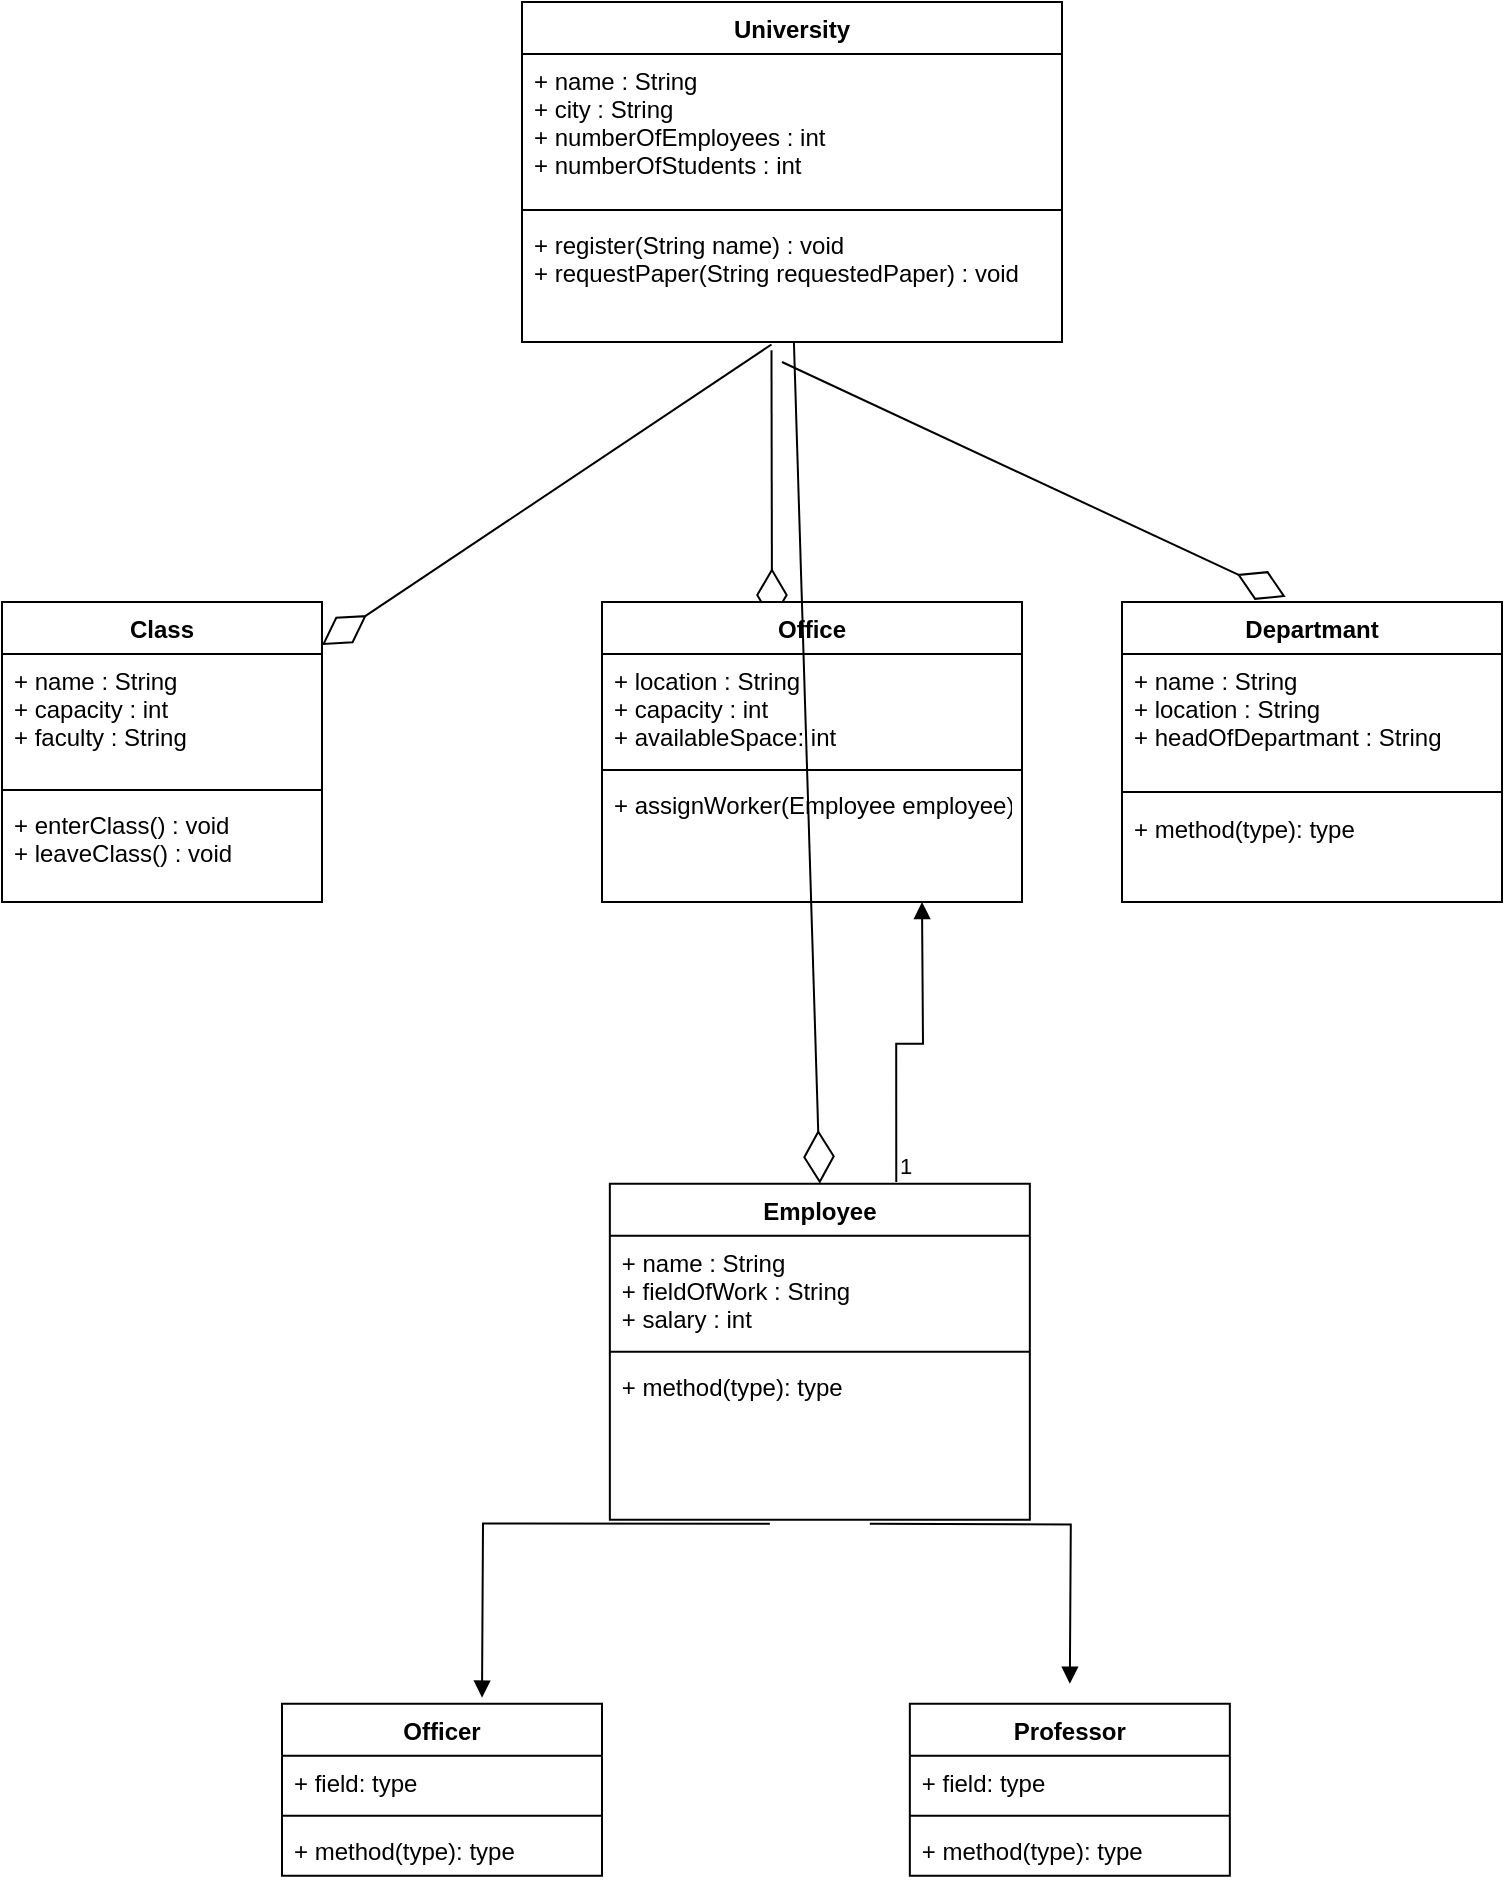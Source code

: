 <mxfile version="20.5.3" type="github"><diagram name="Page-1" id="c4acf3e9-155e-7222-9cf6-157b1a14988f"><mxGraphModel dx="780" dy="600" grid="1" gridSize="10" guides="1" tooltips="1" connect="1" arrows="1" fold="1" page="1" pageScale="1" pageWidth="850" pageHeight="1100" background="none" math="0" shadow="0"><root><mxCell id="0"/><mxCell id="1" parent="0"/><mxCell id="CapAS5i48ZYUZku-fRw_-2" value="University" style="swimlane;fontStyle=1;align=center;verticalAlign=top;childLayout=stackLayout;horizontal=1;startSize=26;horizontalStack=0;resizeParent=1;resizeParentMax=0;resizeLast=0;collapsible=1;marginBottom=0;" parent="1" vertex="1"><mxGeometry x="340" y="40" width="270" height="170" as="geometry"/></mxCell><mxCell id="CapAS5i48ZYUZku-fRw_-3" value="+ name : String&#10;+ city : String&#10;+ numberOfEmployees : int&#10;+ numberOfStudents : int" style="text;strokeColor=none;fillColor=none;align=left;verticalAlign=top;spacingLeft=4;spacingRight=4;overflow=hidden;rotatable=0;points=[[0,0.5],[1,0.5]];portConstraint=eastwest;" parent="CapAS5i48ZYUZku-fRw_-2" vertex="1"><mxGeometry y="26" width="270" height="74" as="geometry"/></mxCell><mxCell id="CapAS5i48ZYUZku-fRw_-4" value="" style="line;strokeWidth=1;fillColor=none;align=left;verticalAlign=middle;spacingTop=-1;spacingLeft=3;spacingRight=3;rotatable=0;labelPosition=right;points=[];portConstraint=eastwest;strokeColor=inherit;" parent="CapAS5i48ZYUZku-fRw_-2" vertex="1"><mxGeometry y="100" width="270" height="8" as="geometry"/></mxCell><mxCell id="CapAS5i48ZYUZku-fRw_-5" value="+ register(String name) : void&#10;+ requestPaper(String requestedPaper) : void" style="text;strokeColor=none;fillColor=none;align=left;verticalAlign=top;spacingLeft=4;spacingRight=4;overflow=hidden;rotatable=0;points=[[0,0.5],[1,0.5]];portConstraint=eastwest;" parent="CapAS5i48ZYUZku-fRw_-2" vertex="1"><mxGeometry y="108" width="270" height="62" as="geometry"/></mxCell><mxCell id="CapAS5i48ZYUZku-fRw_-8" value="" style="endArrow=diamondThin;endFill=0;endSize=24;html=1;rounded=0;exitX=0.462;exitY=1.066;exitDx=0;exitDy=0;exitPerimeter=0;" parent="1" source="CapAS5i48ZYUZku-fRw_-5" edge="1"><mxGeometry width="160" relative="1" as="geometry"><mxPoint x="390" y="320" as="sourcePoint"/><mxPoint x="465" y="350" as="targetPoint"/></mxGeometry></mxCell><mxCell id="CapAS5i48ZYUZku-fRw_-9" value="" style="endArrow=diamondThin;endFill=0;endSize=24;html=1;rounded=0;exitX=0.462;exitY=1.02;exitDx=0;exitDy=0;exitPerimeter=0;" parent="1" source="CapAS5i48ZYUZku-fRw_-5" target="CapAS5i48ZYUZku-fRw_-23" edge="1"><mxGeometry width="160" relative="1" as="geometry"><mxPoint x="390" y="320" as="sourcePoint"/><mxPoint x="140" y="340" as="targetPoint"/></mxGeometry></mxCell><mxCell id="CapAS5i48ZYUZku-fRw_-10" value="" style="endArrow=diamondThin;endFill=0;endSize=24;html=1;rounded=0;entryX=0.431;entryY=-0.017;entryDx=0;entryDy=0;entryPerimeter=0;" parent="1" target="CapAS5i48ZYUZku-fRw_-19" edge="1"><mxGeometry width="160" relative="1" as="geometry"><mxPoint x="470" y="220" as="sourcePoint"/><mxPoint x="646.543" y="330.0" as="targetPoint"/></mxGeometry></mxCell><mxCell id="CapAS5i48ZYUZku-fRw_-15" value="Office" style="swimlane;fontStyle=1;align=center;verticalAlign=top;childLayout=stackLayout;horizontal=1;startSize=26;horizontalStack=0;resizeParent=1;resizeParentMax=0;resizeLast=0;collapsible=1;marginBottom=0;" parent="1" vertex="1"><mxGeometry x="380" y="340" width="210" height="150" as="geometry"/></mxCell><mxCell id="CapAS5i48ZYUZku-fRw_-16" value="+ location : String&#10;+ capacity : int&#10;+ availableSpace: int" style="text;strokeColor=none;fillColor=none;align=left;verticalAlign=top;spacingLeft=4;spacingRight=4;overflow=hidden;rotatable=0;points=[[0,0.5],[1,0.5]];portConstraint=eastwest;" parent="CapAS5i48ZYUZku-fRw_-15" vertex="1"><mxGeometry y="26" width="210" height="54" as="geometry"/></mxCell><mxCell id="CapAS5i48ZYUZku-fRw_-17" value="" style="line;strokeWidth=1;fillColor=none;align=left;verticalAlign=middle;spacingTop=-1;spacingLeft=3;spacingRight=3;rotatable=0;labelPosition=right;points=[];portConstraint=eastwest;strokeColor=inherit;" parent="CapAS5i48ZYUZku-fRw_-15" vertex="1"><mxGeometry y="80" width="210" height="8" as="geometry"/></mxCell><mxCell id="CapAS5i48ZYUZku-fRw_-18" value="+ assignWorker(Employee employee)" style="text;strokeColor=none;fillColor=none;align=left;verticalAlign=top;spacingLeft=4;spacingRight=4;overflow=hidden;rotatable=0;points=[[0,0.5],[1,0.5]];portConstraint=eastwest;" parent="CapAS5i48ZYUZku-fRw_-15" vertex="1"><mxGeometry y="88" width="210" height="62" as="geometry"/></mxCell><mxCell id="CapAS5i48ZYUZku-fRw_-19" value="Departmant" style="swimlane;fontStyle=1;align=center;verticalAlign=top;childLayout=stackLayout;horizontal=1;startSize=26;horizontalStack=0;resizeParent=1;resizeParentMax=0;resizeLast=0;collapsible=1;marginBottom=0;" parent="1" vertex="1"><mxGeometry x="640" y="340" width="190" height="150" as="geometry"/></mxCell><mxCell id="CapAS5i48ZYUZku-fRw_-20" value="+ name : String&#10;+ location : String&#10;+ headOfDepartmant : String" style="text;strokeColor=none;fillColor=none;align=left;verticalAlign=top;spacingLeft=4;spacingRight=4;overflow=hidden;rotatable=0;points=[[0,0.5],[1,0.5]];portConstraint=eastwest;" parent="CapAS5i48ZYUZku-fRw_-19" vertex="1"><mxGeometry y="26" width="190" height="64" as="geometry"/></mxCell><mxCell id="CapAS5i48ZYUZku-fRw_-21" value="" style="line;strokeWidth=1;fillColor=none;align=left;verticalAlign=middle;spacingTop=-1;spacingLeft=3;spacingRight=3;rotatable=0;labelPosition=right;points=[];portConstraint=eastwest;strokeColor=inherit;" parent="CapAS5i48ZYUZku-fRw_-19" vertex="1"><mxGeometry y="90" width="190" height="10" as="geometry"/></mxCell><mxCell id="CapAS5i48ZYUZku-fRw_-22" value="+ method(type): type" style="text;strokeColor=none;fillColor=none;align=left;verticalAlign=top;spacingLeft=4;spacingRight=4;overflow=hidden;rotatable=0;points=[[0,0.5],[1,0.5]];portConstraint=eastwest;" parent="CapAS5i48ZYUZku-fRw_-19" vertex="1"><mxGeometry y="100" width="190" height="50" as="geometry"/></mxCell><mxCell id="CapAS5i48ZYUZku-fRw_-23" value="Class" style="swimlane;fontStyle=1;align=center;verticalAlign=top;childLayout=stackLayout;horizontal=1;startSize=26;horizontalStack=0;resizeParent=1;resizeParentMax=0;resizeLast=0;collapsible=1;marginBottom=0;" parent="1" vertex="1"><mxGeometry x="80" y="340" width="160" height="150" as="geometry"/></mxCell><mxCell id="CapAS5i48ZYUZku-fRw_-24" value="+ name : String&#10;+ capacity : int&#10;+ faculty : String" style="text;strokeColor=none;fillColor=none;align=left;verticalAlign=top;spacingLeft=4;spacingRight=4;overflow=hidden;rotatable=0;points=[[0,0.5],[1,0.5]];portConstraint=eastwest;" parent="CapAS5i48ZYUZku-fRw_-23" vertex="1"><mxGeometry y="26" width="160" height="64" as="geometry"/></mxCell><mxCell id="CapAS5i48ZYUZku-fRw_-25" value="" style="line;strokeWidth=1;fillColor=none;align=left;verticalAlign=middle;spacingTop=-1;spacingLeft=3;spacingRight=3;rotatable=0;labelPosition=right;points=[];portConstraint=eastwest;strokeColor=inherit;" parent="CapAS5i48ZYUZku-fRw_-23" vertex="1"><mxGeometry y="90" width="160" height="8" as="geometry"/></mxCell><mxCell id="CapAS5i48ZYUZku-fRw_-26" value="+ enterClass() : void&#10;+ leaveClass() : void" style="text;strokeColor=none;fillColor=none;align=left;verticalAlign=top;spacingLeft=4;spacingRight=4;overflow=hidden;rotatable=0;points=[[0,0.5],[1,0.5]];portConstraint=eastwest;" parent="CapAS5i48ZYUZku-fRw_-23" vertex="1"><mxGeometry y="98" width="160" height="52" as="geometry"/></mxCell><mxCell id="CapAS5i48ZYUZku-fRw_-27" value="Employee" style="swimlane;fontStyle=1;align=center;verticalAlign=top;childLayout=stackLayout;horizontal=1;startSize=26;horizontalStack=0;resizeParent=1;resizeParentMax=0;resizeLast=0;collapsible=1;marginBottom=0;" parent="1" vertex="1"><mxGeometry x="383.92" y="630.84" width="210" height="168" as="geometry"/></mxCell><mxCell id="CapAS5i48ZYUZku-fRw_-28" value="+ name : String&#10;+ fieldOfWork : String&#10;+ salary : int" style="text;strokeColor=none;fillColor=none;align=left;verticalAlign=top;spacingLeft=4;spacingRight=4;overflow=hidden;rotatable=0;points=[[0,0.5],[1,0.5]];portConstraint=eastwest;" parent="CapAS5i48ZYUZku-fRw_-27" vertex="1"><mxGeometry y="26" width="210" height="54" as="geometry"/></mxCell><mxCell id="CapAS5i48ZYUZku-fRw_-29" value="" style="line;strokeWidth=1;fillColor=none;align=left;verticalAlign=middle;spacingTop=-1;spacingLeft=3;spacingRight=3;rotatable=0;labelPosition=right;points=[];portConstraint=eastwest;strokeColor=inherit;" parent="CapAS5i48ZYUZku-fRw_-27" vertex="1"><mxGeometry y="80" width="210" height="8" as="geometry"/></mxCell><mxCell id="CapAS5i48ZYUZku-fRw_-30" value="+ method(type): type" style="text;strokeColor=none;fillColor=none;align=left;verticalAlign=top;spacingLeft=4;spacingRight=4;overflow=hidden;rotatable=0;points=[[0,0.5],[1,0.5]];portConstraint=eastwest;" parent="CapAS5i48ZYUZku-fRw_-27" vertex="1"><mxGeometry y="88" width="210" height="80" as="geometry"/></mxCell><mxCell id="CapAS5i48ZYUZku-fRw_-31" value="" style="endArrow=diamondThin;endFill=0;endSize=24;html=1;rounded=0;entryX=0.5;entryY=0;entryDx=0;entryDy=0;" parent="1" source="CapAS5i48ZYUZku-fRw_-5" target="CapAS5i48ZYUZku-fRw_-27" edge="1"><mxGeometry width="160" relative="1" as="geometry"><mxPoint x="360" y="530" as="sourcePoint"/><mxPoint x="540" y="700" as="targetPoint"/></mxGeometry></mxCell><mxCell id="CapAS5i48ZYUZku-fRw_-32" value="" style="endArrow=block;endFill=1;html=1;edgeStyle=orthogonalEdgeStyle;align=left;verticalAlign=top;rounded=0;exitX=0.682;exitY=-0.005;exitDx=0;exitDy=0;exitPerimeter=0;" parent="1" source="CapAS5i48ZYUZku-fRw_-27" edge="1"><mxGeometry x="-1" relative="1" as="geometry"><mxPoint x="360" y="600" as="sourcePoint"/><mxPoint x="540" y="490" as="targetPoint"/></mxGeometry></mxCell><mxCell id="CapAS5i48ZYUZku-fRw_-33" value="1" style="edgeLabel;resizable=0;html=1;align=left;verticalAlign=bottom;" parent="CapAS5i48ZYUZku-fRw_-32" connectable="0" vertex="1"><mxGeometry x="-1" relative="1" as="geometry"/></mxCell><mxCell id="CapAS5i48ZYUZku-fRw_-34" value="Officer" style="swimlane;fontStyle=1;align=center;verticalAlign=top;childLayout=stackLayout;horizontal=1;startSize=26;horizontalStack=0;resizeParent=1;resizeParentMax=0;resizeLast=0;collapsible=1;marginBottom=0;" parent="1" vertex="1"><mxGeometry x="220" y="890.84" width="160" height="86" as="geometry"/></mxCell><mxCell id="CapAS5i48ZYUZku-fRw_-35" value="+ field: type" style="text;strokeColor=none;fillColor=none;align=left;verticalAlign=top;spacingLeft=4;spacingRight=4;overflow=hidden;rotatable=0;points=[[0,0.5],[1,0.5]];portConstraint=eastwest;" parent="CapAS5i48ZYUZku-fRw_-34" vertex="1"><mxGeometry y="26" width="160" height="26" as="geometry"/></mxCell><mxCell id="CapAS5i48ZYUZku-fRw_-36" value="" style="line;strokeWidth=1;fillColor=none;align=left;verticalAlign=middle;spacingTop=-1;spacingLeft=3;spacingRight=3;rotatable=0;labelPosition=right;points=[];portConstraint=eastwest;strokeColor=inherit;" parent="CapAS5i48ZYUZku-fRw_-34" vertex="1"><mxGeometry y="52" width="160" height="8" as="geometry"/></mxCell><mxCell id="CapAS5i48ZYUZku-fRw_-37" value="+ method(type): type" style="text;strokeColor=none;fillColor=none;align=left;verticalAlign=top;spacingLeft=4;spacingRight=4;overflow=hidden;rotatable=0;points=[[0,0.5],[1,0.5]];portConstraint=eastwest;" parent="CapAS5i48ZYUZku-fRw_-34" vertex="1"><mxGeometry y="60" width="160" height="26" as="geometry"/></mxCell><mxCell id="CapAS5i48ZYUZku-fRw_-38" value="Professor" style="swimlane;fontStyle=1;align=center;verticalAlign=top;childLayout=stackLayout;horizontal=1;startSize=26;horizontalStack=0;resizeParent=1;resizeParentMax=0;resizeLast=0;collapsible=1;marginBottom=0;" parent="1" vertex="1"><mxGeometry x="533.92" y="890.84" width="160" height="86" as="geometry"/></mxCell><mxCell id="CapAS5i48ZYUZku-fRw_-39" value="+ field: type" style="text;strokeColor=none;fillColor=none;align=left;verticalAlign=top;spacingLeft=4;spacingRight=4;overflow=hidden;rotatable=0;points=[[0,0.5],[1,0.5]];portConstraint=eastwest;" parent="CapAS5i48ZYUZku-fRw_-38" vertex="1"><mxGeometry y="26" width="160" height="26" as="geometry"/></mxCell><mxCell id="CapAS5i48ZYUZku-fRw_-40" value="" style="line;strokeWidth=1;fillColor=none;align=left;verticalAlign=middle;spacingTop=-1;spacingLeft=3;spacingRight=3;rotatable=0;labelPosition=right;points=[];portConstraint=eastwest;strokeColor=inherit;" parent="CapAS5i48ZYUZku-fRw_-38" vertex="1"><mxGeometry y="52" width="160" height="8" as="geometry"/></mxCell><mxCell id="CapAS5i48ZYUZku-fRw_-41" value="+ method(type): type" style="text;strokeColor=none;fillColor=none;align=left;verticalAlign=top;spacingLeft=4;spacingRight=4;overflow=hidden;rotatable=0;points=[[0,0.5],[1,0.5]];portConstraint=eastwest;" parent="CapAS5i48ZYUZku-fRw_-38" vertex="1"><mxGeometry y="60" width="160" height="26" as="geometry"/></mxCell><mxCell id="CapAS5i48ZYUZku-fRw_-42" value="" style="endArrow=block;endFill=1;html=1;edgeStyle=orthogonalEdgeStyle;align=left;verticalAlign=top;rounded=0;entryX=0.913;entryY=-0.035;entryDx=0;entryDy=0;entryPerimeter=0;exitX=0.381;exitY=1.025;exitDx=0;exitDy=0;exitPerimeter=0;" parent="1" source="CapAS5i48ZYUZku-fRw_-30" edge="1"><mxGeometry x="-1" relative="1" as="geometry"><mxPoint x="443.92" y="830.84" as="sourcePoint"/><mxPoint x="320.0" y="887.83" as="targetPoint"/></mxGeometry></mxCell><mxCell id="CapAS5i48ZYUZku-fRw_-44" value="" style="endArrow=block;endFill=1;html=1;edgeStyle=orthogonalEdgeStyle;align=left;verticalAlign=top;rounded=0;" parent="1" edge="1"><mxGeometry x="-1" relative="1" as="geometry"><mxPoint x="513.92" y="800.84" as="sourcePoint"/><mxPoint x="613.92" y="880.84" as="targetPoint"/></mxGeometry></mxCell></root></mxGraphModel></diagram></mxfile>